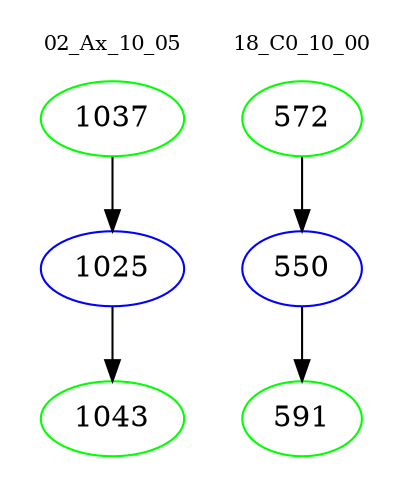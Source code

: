 digraph{
subgraph cluster_0 {
color = white
label = "02_Ax_10_05";
fontsize=10;
T0_1037 [label="1037", color="green"]
T0_1037 -> T0_1025 [color="black"]
T0_1025 [label="1025", color="blue"]
T0_1025 -> T0_1043 [color="black"]
T0_1043 [label="1043", color="green"]
}
subgraph cluster_1 {
color = white
label = "18_C0_10_00";
fontsize=10;
T1_572 [label="572", color="green"]
T1_572 -> T1_550 [color="black"]
T1_550 [label="550", color="blue"]
T1_550 -> T1_591 [color="black"]
T1_591 [label="591", color="green"]
}
}
